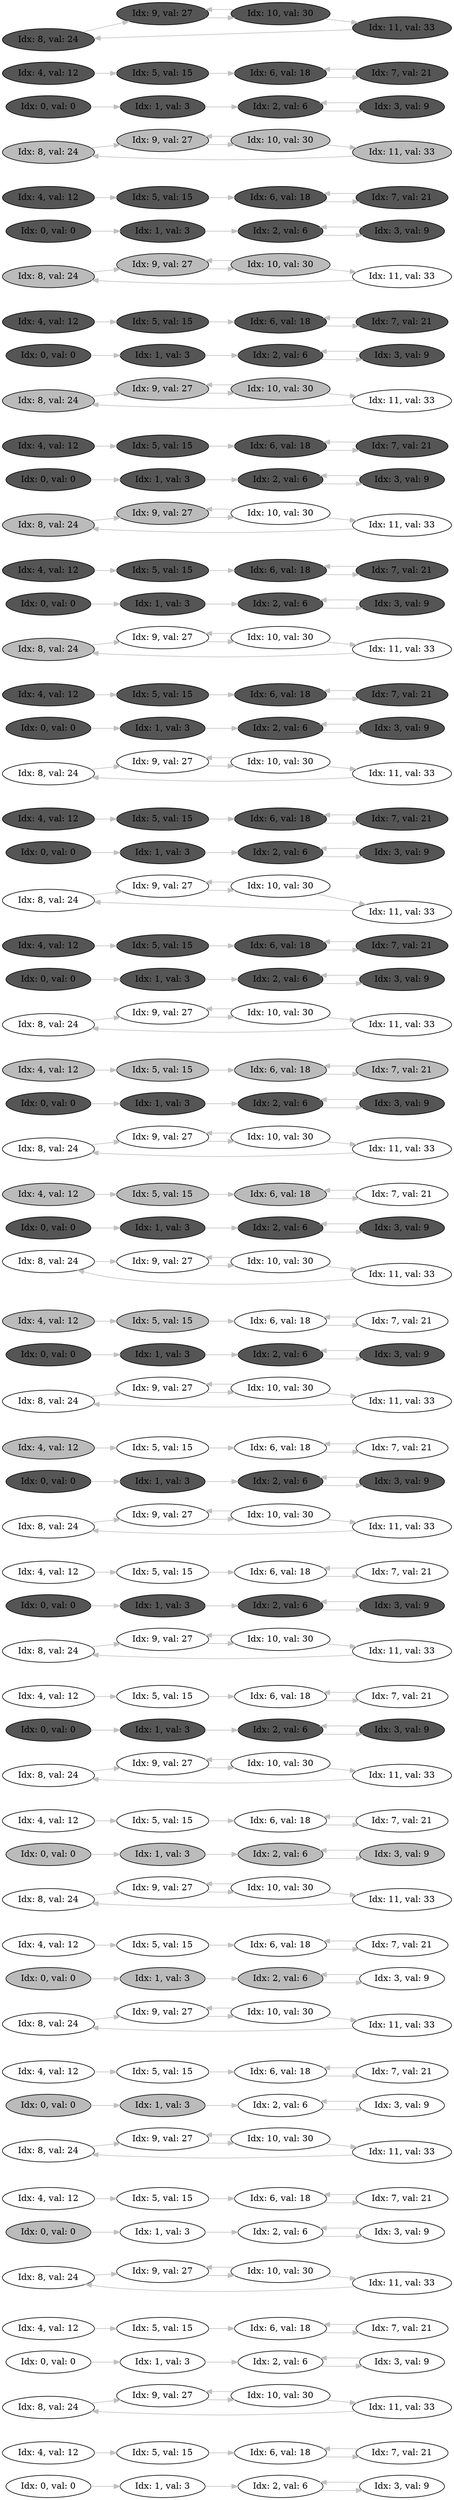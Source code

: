 digraph g
{ 
node [shape=none]
rankdir="LR"
node_0_0
[ shape = oval; label = "Idx: 0, val: 0" ];
node_0_0 -> node_1_0 [  color=gray ]
node_1_0
[ shape = oval; label = "Idx: 1, val: 3" ];
node_1_0 -> node_2_0 [  color=gray ]
node_2_0
[ shape = oval; label = "Idx: 2, val: 6" ];
node_2_0 -> node_3_0 [  color=gray ]
node_3_0
[ shape = oval; label = "Idx: 3, val: 9" ];
node_3_0 -> node_2_0 [  color=gray ]
node_4_0
[ shape = oval; label = "Idx: 4, val: 12" ];
node_4_0 -> node_5_0 [  color=gray ]
node_5_0
[ shape = oval; label = "Idx: 5, val: 15" ];
node_5_0 -> node_6_0 [  color=gray ]
node_6_0
[ shape = oval; label = "Idx: 6, val: 18" ];
node_6_0 -> node_7_0 [  color=gray ]
node_7_0
[ shape = oval; label = "Idx: 7, val: 21" ];
node_7_0 -> node_6_0 [  color=gray ]
node_8_0
[ shape = oval; label = "Idx: 8, val: 24" ];
node_8_0 -> node_9_0 [  color=gray ]
node_9_0
[ shape = oval; label = "Idx: 9, val: 27" ];
node_9_0 -> node_10_0 [  color=gray ]
node_10_0
[ shape = oval; label = "Idx: 10, val: 30" ];
node_10_0 -> node_9_0 [  color=gray ]
node_10_0 -> node_11_0 [  color=gray ]
node_11_0
[ shape = oval; label = "Idx: 11, val: 33" ];
node_11_0 -> node_8_0 [  color=gray ]
node_0_1
[ shape = oval; label = "Idx: 0, val: 0" ];
node_0_1 -> node_1_1 [  color=gray ]
node_1_1
[ shape = oval; label = "Idx: 1, val: 3" ];
node_1_1 -> node_2_1 [  color=gray ]
node_2_1
[ shape = oval; label = "Idx: 2, val: 6" ];
node_2_1 -> node_3_1 [  color=gray ]
node_3_1
[ shape = oval; label = "Idx: 3, val: 9" ];
node_3_1 -> node_2_1 [  color=gray ]
node_4_1
[ shape = oval; label = "Idx: 4, val: 12" ];
node_4_1 -> node_5_1 [  color=gray ]
node_5_1
[ shape = oval; label = "Idx: 5, val: 15" ];
node_5_1 -> node_6_1 [  color=gray ]
node_6_1
[ shape = oval; label = "Idx: 6, val: 18" ];
node_6_1 -> node_7_1 [  color=gray ]
node_7_1
[ shape = oval; label = "Idx: 7, val: 21" ];
node_7_1 -> node_6_1 [  color=gray ]
node_8_1
[ shape = oval; label = "Idx: 8, val: 24" ];
node_8_1 -> node_9_1 [  color=gray ]
node_9_1
[ shape = oval; label = "Idx: 9, val: 27" ];
node_9_1 -> node_10_1 [  color=gray ]
node_10_1
[ shape = oval; label = "Idx: 10, val: 30" ];
node_10_1 -> node_9_1 [  color=gray ]
node_10_1 -> node_11_1 [  color=gray ]
node_11_1
[ shape = oval; label = "Idx: 11, val: 33" ];
node_11_1 -> node_8_1 [  color=gray ]
node_0_2
[ shape = oval; fillcolor = "#bbbbbb"; style=filled; label = "Idx: 0, val: 0" ];
node_0_2 -> node_1_2 [  color=gray ]
node_1_2
[ shape = oval; label = "Idx: 1, val: 3" ];
node_1_2 -> node_2_2 [  color=gray ]
node_2_2
[ shape = oval; label = "Idx: 2, val: 6" ];
node_2_2 -> node_3_2 [  color=gray ]
node_3_2
[ shape = oval; label = "Idx: 3, val: 9" ];
node_3_2 -> node_2_2 [  color=gray ]
node_4_2
[ shape = oval; label = "Idx: 4, val: 12" ];
node_4_2 -> node_5_2 [  color=gray ]
node_5_2
[ shape = oval; label = "Idx: 5, val: 15" ];
node_5_2 -> node_6_2 [  color=gray ]
node_6_2
[ shape = oval; label = "Idx: 6, val: 18" ];
node_6_2 -> node_7_2 [  color=gray ]
node_7_2
[ shape = oval; label = "Idx: 7, val: 21" ];
node_7_2 -> node_6_2 [  color=gray ]
node_8_2
[ shape = oval; label = "Idx: 8, val: 24" ];
node_8_2 -> node_9_2 [  color=gray ]
node_9_2
[ shape = oval; label = "Idx: 9, val: 27" ];
node_9_2 -> node_10_2 [  color=gray ]
node_10_2
[ shape = oval; label = "Idx: 10, val: 30" ];
node_10_2 -> node_9_2 [  color=gray ]
node_10_2 -> node_11_2 [  color=gray ]
node_11_2
[ shape = oval; label = "Idx: 11, val: 33" ];
node_11_2 -> node_8_2 [  color=gray ]
node_0_3
[ shape = oval; fillcolor = "#bbbbbb"; style=filled; label = "Idx: 0, val: 0" ];
node_0_3 -> node_1_3 [  color=gray ]
node_1_3
[ shape = oval; fillcolor = "#bbbbbb"; style=filled; label = "Idx: 1, val: 3" ];
node_1_3 -> node_2_3 [  color=gray ]
node_2_3
[ shape = oval; label = "Idx: 2, val: 6" ];
node_2_3 -> node_3_3 [  color=gray ]
node_3_3
[ shape = oval; label = "Idx: 3, val: 9" ];
node_3_3 -> node_2_3 [  color=gray ]
node_4_3
[ shape = oval; label = "Idx: 4, val: 12" ];
node_4_3 -> node_5_3 [  color=gray ]
node_5_3
[ shape = oval; label = "Idx: 5, val: 15" ];
node_5_3 -> node_6_3 [  color=gray ]
node_6_3
[ shape = oval; label = "Idx: 6, val: 18" ];
node_6_3 -> node_7_3 [  color=gray ]
node_7_3
[ shape = oval; label = "Idx: 7, val: 21" ];
node_7_3 -> node_6_3 [  color=gray ]
node_8_3
[ shape = oval; label = "Idx: 8, val: 24" ];
node_8_3 -> node_9_3 [  color=gray ]
node_9_3
[ shape = oval; label = "Idx: 9, val: 27" ];
node_9_3 -> node_10_3 [  color=gray ]
node_10_3
[ shape = oval; label = "Idx: 10, val: 30" ];
node_10_3 -> node_9_3 [  color=gray ]
node_10_3 -> node_11_3 [  color=gray ]
node_11_3
[ shape = oval; label = "Idx: 11, val: 33" ];
node_11_3 -> node_8_3 [  color=gray ]
node_0_4
[ shape = oval; fillcolor = "#bbbbbb"; style=filled; label = "Idx: 0, val: 0" ];
node_0_4 -> node_1_4 [  color=gray ]
node_1_4
[ shape = oval; fillcolor = "#bbbbbb"; style=filled; label = "Idx: 1, val: 3" ];
node_1_4 -> node_2_4 [  color=gray ]
node_2_4
[ shape = oval; fillcolor = "#bbbbbb"; style=filled; label = "Idx: 2, val: 6" ];
node_2_4 -> node_3_4 [  color=gray ]
node_3_4
[ shape = oval; label = "Idx: 3, val: 9" ];
node_3_4 -> node_2_4 [  color=gray ]
node_4_4
[ shape = oval; label = "Idx: 4, val: 12" ];
node_4_4 -> node_5_4 [  color=gray ]
node_5_4
[ shape = oval; label = "Idx: 5, val: 15" ];
node_5_4 -> node_6_4 [  color=gray ]
node_6_4
[ shape = oval; label = "Idx: 6, val: 18" ];
node_6_4 -> node_7_4 [  color=gray ]
node_7_4
[ shape = oval; label = "Idx: 7, val: 21" ];
node_7_4 -> node_6_4 [  color=gray ]
node_8_4
[ shape = oval; label = "Idx: 8, val: 24" ];
node_8_4 -> node_9_4 [  color=gray ]
node_9_4
[ shape = oval; label = "Idx: 9, val: 27" ];
node_9_4 -> node_10_4 [  color=gray ]
node_10_4
[ shape = oval; label = "Idx: 10, val: 30" ];
node_10_4 -> node_9_4 [  color=gray ]
node_10_4 -> node_11_4 [  color=gray ]
node_11_4
[ shape = oval; label = "Idx: 11, val: 33" ];
node_11_4 -> node_8_4 [  color=gray ]
node_0_5
[ shape = oval; fillcolor = "#bbbbbb"; style=filled; label = "Idx: 0, val: 0" ];
node_0_5 -> node_1_5 [  color=gray ]
node_1_5
[ shape = oval; fillcolor = "#bbbbbb"; style=filled; label = "Idx: 1, val: 3" ];
node_1_5 -> node_2_5 [  color=gray ]
node_2_5
[ shape = oval; fillcolor = "#bbbbbb"; style=filled; label = "Idx: 2, val: 6" ];
node_2_5 -> node_3_5 [  color=gray ]
node_3_5
[ shape = oval; fillcolor = "#bbbbbb"; style=filled; label = "Idx: 3, val: 9" ];
node_3_5 -> node_2_5 [  color=gray ]
node_4_5
[ shape = oval; label = "Idx: 4, val: 12" ];
node_4_5 -> node_5_5 [  color=gray ]
node_5_5
[ shape = oval; label = "Idx: 5, val: 15" ];
node_5_5 -> node_6_5 [  color=gray ]
node_6_5
[ shape = oval; label = "Idx: 6, val: 18" ];
node_6_5 -> node_7_5 [  color=gray ]
node_7_5
[ shape = oval; label = "Idx: 7, val: 21" ];
node_7_5 -> node_6_5 [  color=gray ]
node_8_5
[ shape = oval; label = "Idx: 8, val: 24" ];
node_8_5 -> node_9_5 [  color=gray ]
node_9_5
[ shape = oval; label = "Idx: 9, val: 27" ];
node_9_5 -> node_10_5 [  color=gray ]
node_10_5
[ shape = oval; label = "Idx: 10, val: 30" ];
node_10_5 -> node_9_5 [  color=gray ]
node_10_5 -> node_11_5 [  color=gray ]
node_11_5
[ shape = oval; label = "Idx: 11, val: 33" ];
node_11_5 -> node_8_5 [  color=gray ]
node_0_6
[ shape = oval; fillcolor = "#555555"; style=filled; label = "Idx: 0, val: 0" ];
node_0_6 -> node_1_6 [  color=gray ]
node_1_6
[ shape = oval; fillcolor = "#555555"; style=filled; label = "Idx: 1, val: 3" ];
node_1_6 -> node_2_6 [  color=gray ]
node_2_6
[ shape = oval; fillcolor = "#555555"; style=filled; label = "Idx: 2, val: 6" ];
node_2_6 -> node_3_6 [  color=gray ]
node_3_6
[ shape = oval; fillcolor = "#555555"; style=filled; label = "Idx: 3, val: 9" ];
node_3_6 -> node_2_6 [  color=gray ]
node_4_6
[ shape = oval; label = "Idx: 4, val: 12" ];
node_4_6 -> node_5_6 [  color=gray ]
node_5_6
[ shape = oval; label = "Idx: 5, val: 15" ];
node_5_6 -> node_6_6 [  color=gray ]
node_6_6
[ shape = oval; label = "Idx: 6, val: 18" ];
node_6_6 -> node_7_6 [  color=gray ]
node_7_6
[ shape = oval; label = "Idx: 7, val: 21" ];
node_7_6 -> node_6_6 [  color=gray ]
node_8_6
[ shape = oval; label = "Idx: 8, val: 24" ];
node_8_6 -> node_9_6 [  color=gray ]
node_9_6
[ shape = oval; label = "Idx: 9, val: 27" ];
node_9_6 -> node_10_6 [  color=gray ]
node_10_6
[ shape = oval; label = "Idx: 10, val: 30" ];
node_10_6 -> node_9_6 [  color=gray ]
node_10_6 -> node_11_6 [  color=gray ]
node_11_6
[ shape = oval; label = "Idx: 11, val: 33" ];
node_11_6 -> node_8_6 [  color=gray ]
node_0_7
[ shape = oval; fillcolor = "#555555"; style=filled; label = "Idx: 0, val: 0" ];
node_0_7 -> node_1_7 [  color=gray ]
node_1_7
[ shape = oval; fillcolor = "#555555"; style=filled; label = "Idx: 1, val: 3" ];
node_1_7 -> node_2_7 [  color=gray ]
node_2_7
[ shape = oval; fillcolor = "#555555"; style=filled; label = "Idx: 2, val: 6" ];
node_2_7 -> node_3_7 [  color=gray ]
node_3_7
[ shape = oval; fillcolor = "#555555"; style=filled; label = "Idx: 3, val: 9" ];
node_3_7 -> node_2_7 [  color=gray ]
node_4_7
[ shape = oval; label = "Idx: 4, val: 12" ];
node_4_7 -> node_5_7 [  color=gray ]
node_5_7
[ shape = oval; label = "Idx: 5, val: 15" ];
node_5_7 -> node_6_7 [  color=gray ]
node_6_7
[ shape = oval; label = "Idx: 6, val: 18" ];
node_6_7 -> node_7_7 [  color=gray ]
node_7_7
[ shape = oval; label = "Idx: 7, val: 21" ];
node_7_7 -> node_6_7 [  color=gray ]
node_8_7
[ shape = oval; label = "Idx: 8, val: 24" ];
node_8_7 -> node_9_7 [  color=gray ]
node_9_7
[ shape = oval; label = "Idx: 9, val: 27" ];
node_9_7 -> node_10_7 [  color=gray ]
node_10_7
[ shape = oval; label = "Idx: 10, val: 30" ];
node_10_7 -> node_9_7 [  color=gray ]
node_10_7 -> node_11_7 [  color=gray ]
node_11_7
[ shape = oval; label = "Idx: 11, val: 33" ];
node_11_7 -> node_8_7 [  color=gray ]
node_0_8
[ shape = oval; fillcolor = "#555555"; style=filled; label = "Idx: 0, val: 0" ];
node_0_8 -> node_1_8 [  color=gray ]
node_1_8
[ shape = oval; fillcolor = "#555555"; style=filled; label = "Idx: 1, val: 3" ];
node_1_8 -> node_2_8 [  color=gray ]
node_2_8
[ shape = oval; fillcolor = "#555555"; style=filled; label = "Idx: 2, val: 6" ];
node_2_8 -> node_3_8 [  color=gray ]
node_3_8
[ shape = oval; fillcolor = "#555555"; style=filled; label = "Idx: 3, val: 9" ];
node_3_8 -> node_2_8 [  color=gray ]
node_4_8
[ shape = oval; fillcolor = "#bbbbbb"; style=filled; label = "Idx: 4, val: 12" ];
node_4_8 -> node_5_8 [  color=gray ]
node_5_8
[ shape = oval; label = "Idx: 5, val: 15" ];
node_5_8 -> node_6_8 [  color=gray ]
node_6_8
[ shape = oval; label = "Idx: 6, val: 18" ];
node_6_8 -> node_7_8 [  color=gray ]
node_7_8
[ shape = oval; label = "Idx: 7, val: 21" ];
node_7_8 -> node_6_8 [  color=gray ]
node_8_8
[ shape = oval; label = "Idx: 8, val: 24" ];
node_8_8 -> node_9_8 [  color=gray ]
node_9_8
[ shape = oval; label = "Idx: 9, val: 27" ];
node_9_8 -> node_10_8 [  color=gray ]
node_10_8
[ shape = oval; label = "Idx: 10, val: 30" ];
node_10_8 -> node_9_8 [  color=gray ]
node_10_8 -> node_11_8 [  color=gray ]
node_11_8
[ shape = oval; label = "Idx: 11, val: 33" ];
node_11_8 -> node_8_8 [  color=gray ]
node_0_9
[ shape = oval; fillcolor = "#555555"; style=filled; label = "Idx: 0, val: 0" ];
node_0_9 -> node_1_9 [  color=gray ]
node_1_9
[ shape = oval; fillcolor = "#555555"; style=filled; label = "Idx: 1, val: 3" ];
node_1_9 -> node_2_9 [  color=gray ]
node_2_9
[ shape = oval; fillcolor = "#555555"; style=filled; label = "Idx: 2, val: 6" ];
node_2_9 -> node_3_9 [  color=gray ]
node_3_9
[ shape = oval; fillcolor = "#555555"; style=filled; label = "Idx: 3, val: 9" ];
node_3_9 -> node_2_9 [  color=gray ]
node_4_9
[ shape = oval; fillcolor = "#bbbbbb"; style=filled; label = "Idx: 4, val: 12" ];
node_4_9 -> node_5_9 [  color=gray ]
node_5_9
[ shape = oval; fillcolor = "#bbbbbb"; style=filled; label = "Idx: 5, val: 15" ];
node_5_9 -> node_6_9 [  color=gray ]
node_6_9
[ shape = oval; label = "Idx: 6, val: 18" ];
node_6_9 -> node_7_9 [  color=gray ]
node_7_9
[ shape = oval; label = "Idx: 7, val: 21" ];
node_7_9 -> node_6_9 [  color=gray ]
node_8_9
[ shape = oval; label = "Idx: 8, val: 24" ];
node_8_9 -> node_9_9 [  color=gray ]
node_9_9
[ shape = oval; label = "Idx: 9, val: 27" ];
node_9_9 -> node_10_9 [  color=gray ]
node_10_9
[ shape = oval; label = "Idx: 10, val: 30" ];
node_10_9 -> node_9_9 [  color=gray ]
node_10_9 -> node_11_9 [  color=gray ]
node_11_9
[ shape = oval; label = "Idx: 11, val: 33" ];
node_11_9 -> node_8_9 [  color=gray ]
node_0_10
[ shape = oval; fillcolor = "#555555"; style=filled; label = "Idx: 0, val: 0" ];
node_0_10 -> node_1_10 [  color=gray ]
node_1_10
[ shape = oval; fillcolor = "#555555"; style=filled; label = "Idx: 1, val: 3" ];
node_1_10 -> node_2_10 [  color=gray ]
node_2_10
[ shape = oval; fillcolor = "#555555"; style=filled; label = "Idx: 2, val: 6" ];
node_2_10 -> node_3_10 [  color=gray ]
node_3_10
[ shape = oval; fillcolor = "#555555"; style=filled; label = "Idx: 3, val: 9" ];
node_3_10 -> node_2_10 [  color=gray ]
node_4_10
[ shape = oval; fillcolor = "#bbbbbb"; style=filled; label = "Idx: 4, val: 12" ];
node_4_10 -> node_5_10 [  color=gray ]
node_5_10
[ shape = oval; fillcolor = "#bbbbbb"; style=filled; label = "Idx: 5, val: 15" ];
node_5_10 -> node_6_10 [  color=gray ]
node_6_10
[ shape = oval; fillcolor = "#bbbbbb"; style=filled; label = "Idx: 6, val: 18" ];
node_6_10 -> node_7_10 [  color=gray ]
node_7_10
[ shape = oval; label = "Idx: 7, val: 21" ];
node_7_10 -> node_6_10 [  color=gray ]
node_8_10
[ shape = oval; label = "Idx: 8, val: 24" ];
node_8_10 -> node_9_10 [  color=gray ]
node_9_10
[ shape = oval; label = "Idx: 9, val: 27" ];
node_9_10 -> node_10_10 [  color=gray ]
node_10_10
[ shape = oval; label = "Idx: 10, val: 30" ];
node_10_10 -> node_9_10 [  color=gray ]
node_10_10 -> node_11_10 [  color=gray ]
node_11_10
[ shape = oval; label = "Idx: 11, val: 33" ];
node_11_10 -> node_8_10 [  color=gray ]
node_0_11
[ shape = oval; fillcolor = "#555555"; style=filled; label = "Idx: 0, val: 0" ];
node_0_11 -> node_1_11 [  color=gray ]
node_1_11
[ shape = oval; fillcolor = "#555555"; style=filled; label = "Idx: 1, val: 3" ];
node_1_11 -> node_2_11 [  color=gray ]
node_2_11
[ shape = oval; fillcolor = "#555555"; style=filled; label = "Idx: 2, val: 6" ];
node_2_11 -> node_3_11 [  color=gray ]
node_3_11
[ shape = oval; fillcolor = "#555555"; style=filled; label = "Idx: 3, val: 9" ];
node_3_11 -> node_2_11 [  color=gray ]
node_4_11
[ shape = oval; fillcolor = "#bbbbbb"; style=filled; label = "Idx: 4, val: 12" ];
node_4_11 -> node_5_11 [  color=gray ]
node_5_11
[ shape = oval; fillcolor = "#bbbbbb"; style=filled; label = "Idx: 5, val: 15" ];
node_5_11 -> node_6_11 [  color=gray ]
node_6_11
[ shape = oval; fillcolor = "#bbbbbb"; style=filled; label = "Idx: 6, val: 18" ];
node_6_11 -> node_7_11 [  color=gray ]
node_7_11
[ shape = oval; fillcolor = "#bbbbbb"; style=filled; label = "Idx: 7, val: 21" ];
node_7_11 -> node_6_11 [  color=gray ]
node_8_11
[ shape = oval; label = "Idx: 8, val: 24" ];
node_8_11 -> node_9_11 [  color=gray ]
node_9_11
[ shape = oval; label = "Idx: 9, val: 27" ];
node_9_11 -> node_10_11 [  color=gray ]
node_10_11
[ shape = oval; label = "Idx: 10, val: 30" ];
node_10_11 -> node_9_11 [  color=gray ]
node_10_11 -> node_11_11 [  color=gray ]
node_11_11
[ shape = oval; label = "Idx: 11, val: 33" ];
node_11_11 -> node_8_11 [  color=gray ]
node_0_12
[ shape = oval; fillcolor = "#555555"; style=filled; label = "Idx: 0, val: 0" ];
node_0_12 -> node_1_12 [  color=gray ]
node_1_12
[ shape = oval; fillcolor = "#555555"; style=filled; label = "Idx: 1, val: 3" ];
node_1_12 -> node_2_12 [  color=gray ]
node_2_12
[ shape = oval; fillcolor = "#555555"; style=filled; label = "Idx: 2, val: 6" ];
node_2_12 -> node_3_12 [  color=gray ]
node_3_12
[ shape = oval; fillcolor = "#555555"; style=filled; label = "Idx: 3, val: 9" ];
node_3_12 -> node_2_12 [  color=gray ]
node_4_12
[ shape = oval; fillcolor = "#555555"; style=filled; label = "Idx: 4, val: 12" ];
node_4_12 -> node_5_12 [  color=gray ]
node_5_12
[ shape = oval; fillcolor = "#555555"; style=filled; label = "Idx: 5, val: 15" ];
node_5_12 -> node_6_12 [  color=gray ]
node_6_12
[ shape = oval; fillcolor = "#555555"; style=filled; label = "Idx: 6, val: 18" ];
node_6_12 -> node_7_12 [  color=gray ]
node_7_12
[ shape = oval; fillcolor = "#555555"; style=filled; label = "Idx: 7, val: 21" ];
node_7_12 -> node_6_12 [  color=gray ]
node_8_12
[ shape = oval; label = "Idx: 8, val: 24" ];
node_8_12 -> node_9_12 [  color=gray ]
node_9_12
[ shape = oval; label = "Idx: 9, val: 27" ];
node_9_12 -> node_10_12 [  color=gray ]
node_10_12
[ shape = oval; label = "Idx: 10, val: 30" ];
node_10_12 -> node_9_12 [  color=gray ]
node_10_12 -> node_11_12 [  color=gray ]
node_11_12
[ shape = oval; label = "Idx: 11, val: 33" ];
node_11_12 -> node_8_12 [  color=gray ]
node_0_13
[ shape = oval; fillcolor = "#555555"; style=filled; label = "Idx: 0, val: 0" ];
node_0_13 -> node_1_13 [  color=gray ]
node_1_13
[ shape = oval; fillcolor = "#555555"; style=filled; label = "Idx: 1, val: 3" ];
node_1_13 -> node_2_13 [  color=gray ]
node_2_13
[ shape = oval; fillcolor = "#555555"; style=filled; label = "Idx: 2, val: 6" ];
node_2_13 -> node_3_13 [  color=gray ]
node_3_13
[ shape = oval; fillcolor = "#555555"; style=filled; label = "Idx: 3, val: 9" ];
node_3_13 -> node_2_13 [  color=gray ]
node_4_13
[ shape = oval; fillcolor = "#555555"; style=filled; label = "Idx: 4, val: 12" ];
node_4_13 -> node_5_13 [  color=gray ]
node_5_13
[ shape = oval; fillcolor = "#555555"; style=filled; label = "Idx: 5, val: 15" ];
node_5_13 -> node_6_13 [  color=gray ]
node_6_13
[ shape = oval; fillcolor = "#555555"; style=filled; label = "Idx: 6, val: 18" ];
node_6_13 -> node_7_13 [  color=gray ]
node_7_13
[ shape = oval; fillcolor = "#555555"; style=filled; label = "Idx: 7, val: 21" ];
node_7_13 -> node_6_13 [  color=gray ]
node_8_13
[ shape = oval; label = "Idx: 8, val: 24" ];
node_8_13 -> node_9_13 [  color=gray ]
node_9_13
[ shape = oval; label = "Idx: 9, val: 27" ];
node_9_13 -> node_10_13 [  color=gray ]
node_10_13
[ shape = oval; label = "Idx: 10, val: 30" ];
node_10_13 -> node_9_13 [  color=gray ]
node_10_13 -> node_11_13 [  color=gray ]
node_11_13
[ shape = oval; label = "Idx: 11, val: 33" ];
node_11_13 -> node_8_13 [  color=gray ]
node_0_14
[ shape = oval; fillcolor = "#555555"; style=filled; label = "Idx: 0, val: 0" ];
node_0_14 -> node_1_14 [  color=gray ]
node_1_14
[ shape = oval; fillcolor = "#555555"; style=filled; label = "Idx: 1, val: 3" ];
node_1_14 -> node_2_14 [  color=gray ]
node_2_14
[ shape = oval; fillcolor = "#555555"; style=filled; label = "Idx: 2, val: 6" ];
node_2_14 -> node_3_14 [  color=gray ]
node_3_14
[ shape = oval; fillcolor = "#555555"; style=filled; label = "Idx: 3, val: 9" ];
node_3_14 -> node_2_14 [  color=gray ]
node_4_14
[ shape = oval; fillcolor = "#555555"; style=filled; label = "Idx: 4, val: 12" ];
node_4_14 -> node_5_14 [  color=gray ]
node_5_14
[ shape = oval; fillcolor = "#555555"; style=filled; label = "Idx: 5, val: 15" ];
node_5_14 -> node_6_14 [  color=gray ]
node_6_14
[ shape = oval; fillcolor = "#555555"; style=filled; label = "Idx: 6, val: 18" ];
node_6_14 -> node_7_14 [  color=gray ]
node_7_14
[ shape = oval; fillcolor = "#555555"; style=filled; label = "Idx: 7, val: 21" ];
node_7_14 -> node_6_14 [  color=gray ]
node_8_14
[ shape = oval; fillcolor = "#bbbbbb"; style=filled; label = "Idx: 8, val: 24" ];
node_8_14 -> node_9_14 [  color=gray ]
node_9_14
[ shape = oval; label = "Idx: 9, val: 27" ];
node_9_14 -> node_10_14 [  color=gray ]
node_10_14
[ shape = oval; label = "Idx: 10, val: 30" ];
node_10_14 -> node_9_14 [  color=gray ]
node_10_14 -> node_11_14 [  color=gray ]
node_11_14
[ shape = oval; label = "Idx: 11, val: 33" ];
node_11_14 -> node_8_14 [  color=gray ]
node_0_15
[ shape = oval; fillcolor = "#555555"; style=filled; label = "Idx: 0, val: 0" ];
node_0_15 -> node_1_15 [  color=gray ]
node_1_15
[ shape = oval; fillcolor = "#555555"; style=filled; label = "Idx: 1, val: 3" ];
node_1_15 -> node_2_15 [  color=gray ]
node_2_15
[ shape = oval; fillcolor = "#555555"; style=filled; label = "Idx: 2, val: 6" ];
node_2_15 -> node_3_15 [  color=gray ]
node_3_15
[ shape = oval; fillcolor = "#555555"; style=filled; label = "Idx: 3, val: 9" ];
node_3_15 -> node_2_15 [  color=gray ]
node_4_15
[ shape = oval; fillcolor = "#555555"; style=filled; label = "Idx: 4, val: 12" ];
node_4_15 -> node_5_15 [  color=gray ]
node_5_15
[ shape = oval; fillcolor = "#555555"; style=filled; label = "Idx: 5, val: 15" ];
node_5_15 -> node_6_15 [  color=gray ]
node_6_15
[ shape = oval; fillcolor = "#555555"; style=filled; label = "Idx: 6, val: 18" ];
node_6_15 -> node_7_15 [  color=gray ]
node_7_15
[ shape = oval; fillcolor = "#555555"; style=filled; label = "Idx: 7, val: 21" ];
node_7_15 -> node_6_15 [  color=gray ]
node_8_15
[ shape = oval; fillcolor = "#bbbbbb"; style=filled; label = "Idx: 8, val: 24" ];
node_8_15 -> node_9_15 [  color=gray ]
node_9_15
[ shape = oval; fillcolor = "#bbbbbb"; style=filled; label = "Idx: 9, val: 27" ];
node_9_15 -> node_10_15 [  color=gray ]
node_10_15
[ shape = oval; label = "Idx: 10, val: 30" ];
node_10_15 -> node_9_15 [  color=gray ]
node_10_15 -> node_11_15 [  color=gray ]
node_11_15
[ shape = oval; label = "Idx: 11, val: 33" ];
node_11_15 -> node_8_15 [  color=gray ]
node_0_16
[ shape = oval; fillcolor = "#555555"; style=filled; label = "Idx: 0, val: 0" ];
node_0_16 -> node_1_16 [  color=gray ]
node_1_16
[ shape = oval; fillcolor = "#555555"; style=filled; label = "Idx: 1, val: 3" ];
node_1_16 -> node_2_16 [  color=gray ]
node_2_16
[ shape = oval; fillcolor = "#555555"; style=filled; label = "Idx: 2, val: 6" ];
node_2_16 -> node_3_16 [  color=gray ]
node_3_16
[ shape = oval; fillcolor = "#555555"; style=filled; label = "Idx: 3, val: 9" ];
node_3_16 -> node_2_16 [  color=gray ]
node_4_16
[ shape = oval; fillcolor = "#555555"; style=filled; label = "Idx: 4, val: 12" ];
node_4_16 -> node_5_16 [  color=gray ]
node_5_16
[ shape = oval; fillcolor = "#555555"; style=filled; label = "Idx: 5, val: 15" ];
node_5_16 -> node_6_16 [  color=gray ]
node_6_16
[ shape = oval; fillcolor = "#555555"; style=filled; label = "Idx: 6, val: 18" ];
node_6_16 -> node_7_16 [  color=gray ]
node_7_16
[ shape = oval; fillcolor = "#555555"; style=filled; label = "Idx: 7, val: 21" ];
node_7_16 -> node_6_16 [  color=gray ]
node_8_16
[ shape = oval; fillcolor = "#bbbbbb"; style=filled; label = "Idx: 8, val: 24" ];
node_8_16 -> node_9_16 [  color=gray ]
node_9_16
[ shape = oval; fillcolor = "#bbbbbb"; style=filled; label = "Idx: 9, val: 27" ];
node_9_16 -> node_10_16 [  color=gray ]
node_10_16
[ shape = oval; fillcolor = "#bbbbbb"; style=filled; label = "Idx: 10, val: 30" ];
node_10_16 -> node_9_16 [  color=gray ]
node_10_16 -> node_11_16 [  color=gray ]
node_11_16
[ shape = oval; label = "Idx: 11, val: 33" ];
node_11_16 -> node_8_16 [  color=gray ]
node_0_17
[ shape = oval; fillcolor = "#555555"; style=filled; label = "Idx: 0, val: 0" ];
node_0_17 -> node_1_17 [  color=gray ]
node_1_17
[ shape = oval; fillcolor = "#555555"; style=filled; label = "Idx: 1, val: 3" ];
node_1_17 -> node_2_17 [  color=gray ]
node_2_17
[ shape = oval; fillcolor = "#555555"; style=filled; label = "Idx: 2, val: 6" ];
node_2_17 -> node_3_17 [  color=gray ]
node_3_17
[ shape = oval; fillcolor = "#555555"; style=filled; label = "Idx: 3, val: 9" ];
node_3_17 -> node_2_17 [  color=gray ]
node_4_17
[ shape = oval; fillcolor = "#555555"; style=filled; label = "Idx: 4, val: 12" ];
node_4_17 -> node_5_17 [  color=gray ]
node_5_17
[ shape = oval; fillcolor = "#555555"; style=filled; label = "Idx: 5, val: 15" ];
node_5_17 -> node_6_17 [  color=gray ]
node_6_17
[ shape = oval; fillcolor = "#555555"; style=filled; label = "Idx: 6, val: 18" ];
node_6_17 -> node_7_17 [  color=gray ]
node_7_17
[ shape = oval; fillcolor = "#555555"; style=filled; label = "Idx: 7, val: 21" ];
node_7_17 -> node_6_17 [  color=gray ]
node_8_17
[ shape = oval; fillcolor = "#bbbbbb"; style=filled; label = "Idx: 8, val: 24" ];
node_8_17 -> node_9_17 [  color=gray ]
node_9_17
[ shape = oval; fillcolor = "#bbbbbb"; style=filled; label = "Idx: 9, val: 27" ];
node_9_17 -> node_10_17 [  color=gray ]
node_10_17
[ shape = oval; fillcolor = "#bbbbbb"; style=filled; label = "Idx: 10, val: 30" ];
node_10_17 -> node_9_17 [  color=gray ]
node_10_17 -> node_11_17 [  color=gray ]
node_11_17
[ shape = oval; label = "Idx: 11, val: 33" ];
node_11_17 -> node_8_17 [  color=gray ]
node_0_18
[ shape = oval; fillcolor = "#555555"; style=filled; label = "Idx: 0, val: 0" ];
node_0_18 -> node_1_18 [  color=gray ]
node_1_18
[ shape = oval; fillcolor = "#555555"; style=filled; label = "Idx: 1, val: 3" ];
node_1_18 -> node_2_18 [  color=gray ]
node_2_18
[ shape = oval; fillcolor = "#555555"; style=filled; label = "Idx: 2, val: 6" ];
node_2_18 -> node_3_18 [  color=gray ]
node_3_18
[ shape = oval; fillcolor = "#555555"; style=filled; label = "Idx: 3, val: 9" ];
node_3_18 -> node_2_18 [  color=gray ]
node_4_18
[ shape = oval; fillcolor = "#555555"; style=filled; label = "Idx: 4, val: 12" ];
node_4_18 -> node_5_18 [  color=gray ]
node_5_18
[ shape = oval; fillcolor = "#555555"; style=filled; label = "Idx: 5, val: 15" ];
node_5_18 -> node_6_18 [  color=gray ]
node_6_18
[ shape = oval; fillcolor = "#555555"; style=filled; label = "Idx: 6, val: 18" ];
node_6_18 -> node_7_18 [  color=gray ]
node_7_18
[ shape = oval; fillcolor = "#555555"; style=filled; label = "Idx: 7, val: 21" ];
node_7_18 -> node_6_18 [  color=gray ]
node_8_18
[ shape = oval; fillcolor = "#bbbbbb"; style=filled; label = "Idx: 8, val: 24" ];
node_8_18 -> node_9_18 [  color=gray ]
node_9_18
[ shape = oval; fillcolor = "#bbbbbb"; style=filled; label = "Idx: 9, val: 27" ];
node_9_18 -> node_10_18 [  color=gray ]
node_10_18
[ shape = oval; fillcolor = "#bbbbbb"; style=filled; label = "Idx: 10, val: 30" ];
node_10_18 -> node_9_18 [  color=gray ]
node_10_18 -> node_11_18 [  color=gray ]
node_11_18
[ shape = oval; fillcolor = "#bbbbbb"; style=filled; label = "Idx: 11, val: 33" ];
node_11_18 -> node_8_18 [  color=gray ]
node_0_19
[ shape = oval; fillcolor = "#555555"; style=filled; label = "Idx: 0, val: 0" ];
node_0_19 -> node_1_19 [  color=gray ]
node_1_19
[ shape = oval; fillcolor = "#555555"; style=filled; label = "Idx: 1, val: 3" ];
node_1_19 -> node_2_19 [  color=gray ]
node_2_19
[ shape = oval; fillcolor = "#555555"; style=filled; label = "Idx: 2, val: 6" ];
node_2_19 -> node_3_19 [  color=gray ]
node_3_19
[ shape = oval; fillcolor = "#555555"; style=filled; label = "Idx: 3, val: 9" ];
node_3_19 -> node_2_19 [  color=gray ]
node_4_19
[ shape = oval; fillcolor = "#555555"; style=filled; label = "Idx: 4, val: 12" ];
node_4_19 -> node_5_19 [  color=gray ]
node_5_19
[ shape = oval; fillcolor = "#555555"; style=filled; label = "Idx: 5, val: 15" ];
node_5_19 -> node_6_19 [  color=gray ]
node_6_19
[ shape = oval; fillcolor = "#555555"; style=filled; label = "Idx: 6, val: 18" ];
node_6_19 -> node_7_19 [  color=gray ]
node_7_19
[ shape = oval; fillcolor = "#555555"; style=filled; label = "Idx: 7, val: 21" ];
node_7_19 -> node_6_19 [  color=gray ]
node_8_19
[ shape = oval; fillcolor = "#555555"; style=filled; label = "Idx: 8, val: 24" ];
node_8_19 -> node_9_19 [  color=gray ]
node_9_19
[ shape = oval; fillcolor = "#555555"; style=filled; label = "Idx: 9, val: 27" ];
node_9_19 -> node_10_19 [  color=gray ]
node_10_19
[ shape = oval; fillcolor = "#555555"; style=filled; label = "Idx: 10, val: 30" ];
node_10_19 -> node_9_19 [  color=gray ]
node_10_19 -> node_11_19 [  color=gray ]
node_11_19
[ shape = oval; fillcolor = "#555555"; style=filled; label = "Idx: 11, val: 33" ];
node_11_19 -> node_8_19 [  color=gray ]
}
